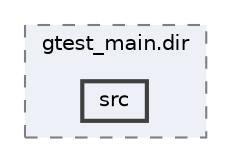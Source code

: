 digraph "/Users/yjack/GitHub/SimEvo/build/_deps/googletest-build/googletest/CMakeFiles/gtest_main.dir/src"
{
 // LATEX_PDF_SIZE
  bgcolor="transparent";
  edge [fontname=Helvetica,fontsize=10,labelfontname=Helvetica,labelfontsize=10];
  node [fontname=Helvetica,fontsize=10,shape=box,height=0.2,width=0.4];
  compound=true
  subgraph clusterdir_c3a9c827d9c8c6dbe9e973d9617859e9 {
    graph [ bgcolor="#edf0f7", pencolor="grey50", label="gtest_main.dir", fontname=Helvetica,fontsize=10 style="filled,dashed", URL="dir_c3a9c827d9c8c6dbe9e973d9617859e9.html",tooltip=""]
  dir_db7e7b3c4b7aef79aa62b04d1f9b5b96 [label="src", fillcolor="#edf0f7", color="grey25", style="filled,bold", URL="dir_db7e7b3c4b7aef79aa62b04d1f9b5b96.html",tooltip=""];
  }
}
